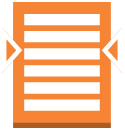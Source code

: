 <mxfile version="20.0.3" type="github">
  <diagram id="W8vpa0c155ABnqsFU1uP" name="Page-1">
    <mxGraphModel dx="946" dy="589" grid="1" gridSize="10" guides="1" tooltips="1" connect="1" arrows="1" fold="1" page="1" pageScale="1" pageWidth="827" pageHeight="1169" math="0" shadow="0">
      <root>
        <mxCell id="0" />
        <mxCell id="1" parent="0" />
        <mxCell id="11Xqks6q31Xju2x3Zwvq-1" value="" style="outlineConnect=0;dashed=0;verticalLabelPosition=bottom;verticalAlign=top;align=center;html=1;shape=mxgraph.aws3.search_documents;fillColor=#F58534;gradientColor=none;" vertex="1" parent="1">
          <mxGeometry x="180" y="160" width="60" height="63" as="geometry" />
        </mxCell>
      </root>
    </mxGraphModel>
  </diagram>
</mxfile>
